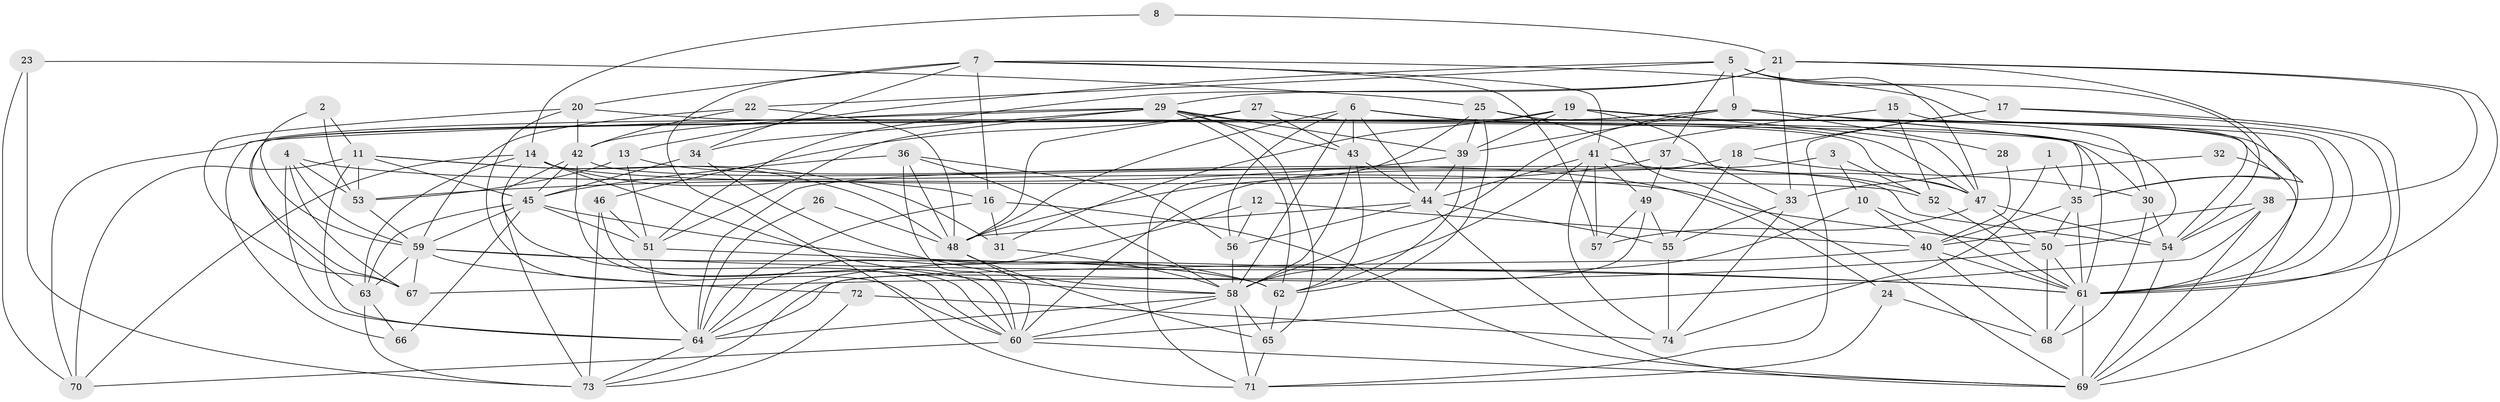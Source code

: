 // original degree distribution, {4: 0.2585034013605442, 3: 0.2789115646258503, 2: 0.1292517006802721, 5: 0.20408163265306123, 7: 0.027210884353741496, 6: 0.08163265306122448, 8: 0.013605442176870748, 9: 0.006802721088435374}
// Generated by graph-tools (version 1.1) at 2025/50/03/09/25 03:50:10]
// undirected, 74 vertices, 216 edges
graph export_dot {
graph [start="1"]
  node [color=gray90,style=filled];
  1;
  2;
  3;
  4;
  5;
  6;
  7;
  8;
  9;
  10;
  11;
  12;
  13;
  14;
  15;
  16;
  17;
  18;
  19;
  20;
  21;
  22;
  23;
  24;
  25;
  26;
  27;
  28;
  29;
  30;
  31;
  32;
  33;
  34;
  35;
  36;
  37;
  38;
  39;
  40;
  41;
  42;
  43;
  44;
  45;
  46;
  47;
  48;
  49;
  50;
  51;
  52;
  53;
  54;
  55;
  56;
  57;
  58;
  59;
  60;
  61;
  62;
  63;
  64;
  65;
  66;
  67;
  68;
  69;
  70;
  71;
  72;
  73;
  74;
  1 -- 35 [weight=1.0];
  1 -- 74 [weight=1.0];
  2 -- 11 [weight=1.0];
  2 -- 53 [weight=1.0];
  2 -- 59 [weight=1.0];
  3 -- 10 [weight=1.0];
  3 -- 52 [weight=1.0];
  3 -- 64 [weight=1.0];
  4 -- 50 [weight=1.0];
  4 -- 53 [weight=1.0];
  4 -- 59 [weight=1.0];
  4 -- 64 [weight=1.0];
  4 -- 67 [weight=1.0];
  5 -- 9 [weight=1.0];
  5 -- 13 [weight=1.0];
  5 -- 17 [weight=1.0];
  5 -- 22 [weight=1.0];
  5 -- 37 [weight=1.0];
  5 -- 47 [weight=1.0];
  5 -- 54 [weight=1.0];
  6 -- 43 [weight=1.0];
  6 -- 44 [weight=1.0];
  6 -- 47 [weight=1.0];
  6 -- 48 [weight=1.0];
  6 -- 54 [weight=1.0];
  6 -- 56 [weight=1.0];
  6 -- 58 [weight=1.0];
  7 -- 16 [weight=1.0];
  7 -- 20 [weight=1.0];
  7 -- 34 [weight=1.0];
  7 -- 41 [weight=1.0];
  7 -- 57 [weight=1.0];
  7 -- 61 [weight=1.0];
  7 -- 71 [weight=1.0];
  8 -- 14 [weight=1.0];
  8 -- 21 [weight=1.0];
  9 -- 28 [weight=1.0];
  9 -- 35 [weight=1.0];
  9 -- 39 [weight=1.0];
  9 -- 50 [weight=1.0];
  9 -- 58 [weight=1.0];
  9 -- 61 [weight=2.0];
  9 -- 63 [weight=1.0];
  9 -- 70 [weight=1.0];
  10 -- 40 [weight=1.0];
  10 -- 61 [weight=1.0];
  10 -- 64 [weight=1.0];
  11 -- 31 [weight=1.0];
  11 -- 45 [weight=1.0];
  11 -- 48 [weight=1.0];
  11 -- 53 [weight=1.0];
  11 -- 64 [weight=1.0];
  11 -- 70 [weight=1.0];
  12 -- 40 [weight=1.0];
  12 -- 56 [weight=1.0];
  12 -- 64 [weight=1.0];
  13 -- 24 [weight=1.0];
  13 -- 51 [weight=1.0];
  13 -- 53 [weight=1.0];
  14 -- 16 [weight=1.0];
  14 -- 52 [weight=1.0];
  14 -- 58 [weight=1.0];
  14 -- 60 [weight=1.0];
  14 -- 63 [weight=1.0];
  14 -- 70 [weight=1.0];
  15 -- 35 [weight=1.0];
  15 -- 41 [weight=1.0];
  15 -- 52 [weight=1.0];
  16 -- 31 [weight=1.0];
  16 -- 64 [weight=1.0];
  16 -- 69 [weight=1.0];
  17 -- 18 [weight=1.0];
  17 -- 61 [weight=1.0];
  17 -- 69 [weight=1.0];
  17 -- 71 [weight=1.0];
  18 -- 30 [weight=1.0];
  18 -- 55 [weight=1.0];
  18 -- 60 [weight=1.0];
  19 -- 31 [weight=1.0];
  19 -- 33 [weight=1.0];
  19 -- 39 [weight=1.0];
  19 -- 47 [weight=1.0];
  19 -- 61 [weight=1.0];
  19 -- 67 [weight=1.0];
  20 -- 30 [weight=1.0];
  20 -- 42 [weight=1.0];
  20 -- 60 [weight=1.0];
  20 -- 67 [weight=1.0];
  21 -- 29 [weight=1.0];
  21 -- 33 [weight=1.0];
  21 -- 35 [weight=1.0];
  21 -- 38 [weight=1.0];
  21 -- 51 [weight=1.0];
  21 -- 61 [weight=1.0];
  22 -- 42 [weight=1.0];
  22 -- 48 [weight=1.0];
  22 -- 59 [weight=1.0];
  23 -- 25 [weight=1.0];
  23 -- 70 [weight=1.0];
  23 -- 73 [weight=1.0];
  24 -- 68 [weight=1.0];
  24 -- 71 [weight=1.0];
  25 -- 30 [weight=1.0];
  25 -- 39 [weight=1.0];
  25 -- 62 [weight=1.0];
  25 -- 69 [weight=1.0];
  25 -- 71 [weight=1.0];
  26 -- 48 [weight=1.0];
  26 -- 64 [weight=1.0];
  27 -- 43 [weight=1.0];
  27 -- 46 [weight=1.0];
  27 -- 47 [weight=1.0];
  27 -- 48 [weight=1.0];
  28 -- 40 [weight=1.0];
  29 -- 34 [weight=1.0];
  29 -- 39 [weight=1.0];
  29 -- 42 [weight=1.0];
  29 -- 43 [weight=1.0];
  29 -- 51 [weight=1.0];
  29 -- 61 [weight=1.0];
  29 -- 62 [weight=1.0];
  29 -- 65 [weight=1.0];
  29 -- 66 [weight=1.0];
  30 -- 54 [weight=1.0];
  30 -- 68 [weight=1.0];
  31 -- 58 [weight=1.0];
  32 -- 33 [weight=1.0];
  32 -- 69 [weight=1.0];
  33 -- 55 [weight=1.0];
  33 -- 74 [weight=1.0];
  34 -- 45 [weight=1.0];
  34 -- 58 [weight=1.0];
  35 -- 40 [weight=1.0];
  35 -- 50 [weight=1.0];
  35 -- 61 [weight=1.0];
  36 -- 45 [weight=1.0];
  36 -- 48 [weight=1.0];
  36 -- 56 [weight=1.0];
  36 -- 58 [weight=1.0];
  36 -- 60 [weight=1.0];
  37 -- 47 [weight=1.0];
  37 -- 48 [weight=1.0];
  37 -- 49 [weight=1.0];
  38 -- 40 [weight=1.0];
  38 -- 54 [weight=1.0];
  38 -- 60 [weight=1.0];
  38 -- 69 [weight=1.0];
  39 -- 44 [weight=1.0];
  39 -- 53 [weight=1.0];
  39 -- 62 [weight=1.0];
  40 -- 61 [weight=1.0];
  40 -- 64 [weight=1.0];
  40 -- 68 [weight=1.0];
  41 -- 44 [weight=1.0];
  41 -- 49 [weight=1.0];
  41 -- 52 [weight=1.0];
  41 -- 57 [weight=1.0];
  41 -- 58 [weight=1.0];
  41 -- 74 [weight=1.0];
  42 -- 45 [weight=1.0];
  42 -- 54 [weight=1.0];
  42 -- 60 [weight=1.0];
  42 -- 73 [weight=1.0];
  43 -- 44 [weight=1.0];
  43 -- 58 [weight=1.0];
  43 -- 62 [weight=1.0];
  44 -- 48 [weight=1.0];
  44 -- 55 [weight=1.0];
  44 -- 56 [weight=1.0];
  44 -- 69 [weight=1.0];
  45 -- 51 [weight=1.0];
  45 -- 59 [weight=1.0];
  45 -- 62 [weight=1.0];
  45 -- 63 [weight=1.0];
  45 -- 66 [weight=1.0];
  46 -- 51 [weight=1.0];
  46 -- 60 [weight=1.0];
  46 -- 73 [weight=1.0];
  47 -- 50 [weight=1.0];
  47 -- 54 [weight=1.0];
  47 -- 57 [weight=1.0];
  48 -- 60 [weight=1.0];
  48 -- 65 [weight=1.0];
  49 -- 55 [weight=1.0];
  49 -- 57 [weight=1.0];
  49 -- 73 [weight=1.0];
  50 -- 61 [weight=1.0];
  50 -- 67 [weight=1.0];
  50 -- 68 [weight=1.0];
  51 -- 61 [weight=1.0];
  51 -- 64 [weight=1.0];
  52 -- 61 [weight=1.0];
  53 -- 59 [weight=1.0];
  54 -- 69 [weight=1.0];
  55 -- 74 [weight=1.0];
  56 -- 58 [weight=1.0];
  58 -- 60 [weight=1.0];
  58 -- 64 [weight=1.0];
  58 -- 65 [weight=1.0];
  58 -- 71 [weight=1.0];
  59 -- 61 [weight=1.0];
  59 -- 62 [weight=1.0];
  59 -- 63 [weight=1.0];
  59 -- 67 [weight=1.0];
  59 -- 72 [weight=1.0];
  60 -- 69 [weight=1.0];
  60 -- 70 [weight=1.0];
  61 -- 68 [weight=1.0];
  61 -- 69 [weight=1.0];
  62 -- 65 [weight=1.0];
  63 -- 66 [weight=1.0];
  63 -- 73 [weight=1.0];
  64 -- 73 [weight=1.0];
  65 -- 71 [weight=1.0];
  72 -- 73 [weight=1.0];
  72 -- 74 [weight=1.0];
}
